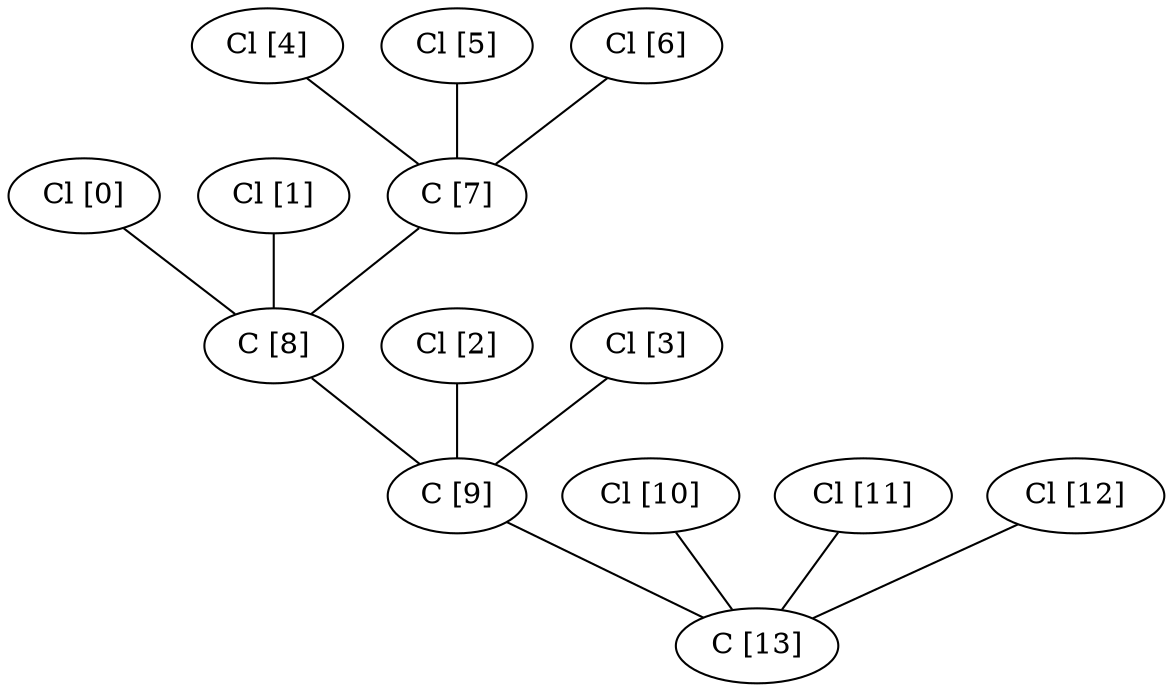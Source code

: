 graph G {
0[label="Cl [0]"];
1[label="Cl [1]"];
2[label="Cl [2]"];
3[label="Cl [3]"];
4[label="Cl [4]"];
5[label="Cl [5]"];
6[label="Cl [6]"];
7[label="C [7]"];
8[label="C [8]"];
9[label="C [9]"];
10[label="Cl [10]"];
11[label="Cl [11]"];
12[label="Cl [12]"];
13[label="C [13]"];
0--8 ;
1--8 ;
2--9 ;
3--9 ;
4--7 ;
5--7 ;
6--7 ;
7--8 ;
8--9 ;
9--13 ;
10--13 ;
11--13 ;
12--13 ;
}
